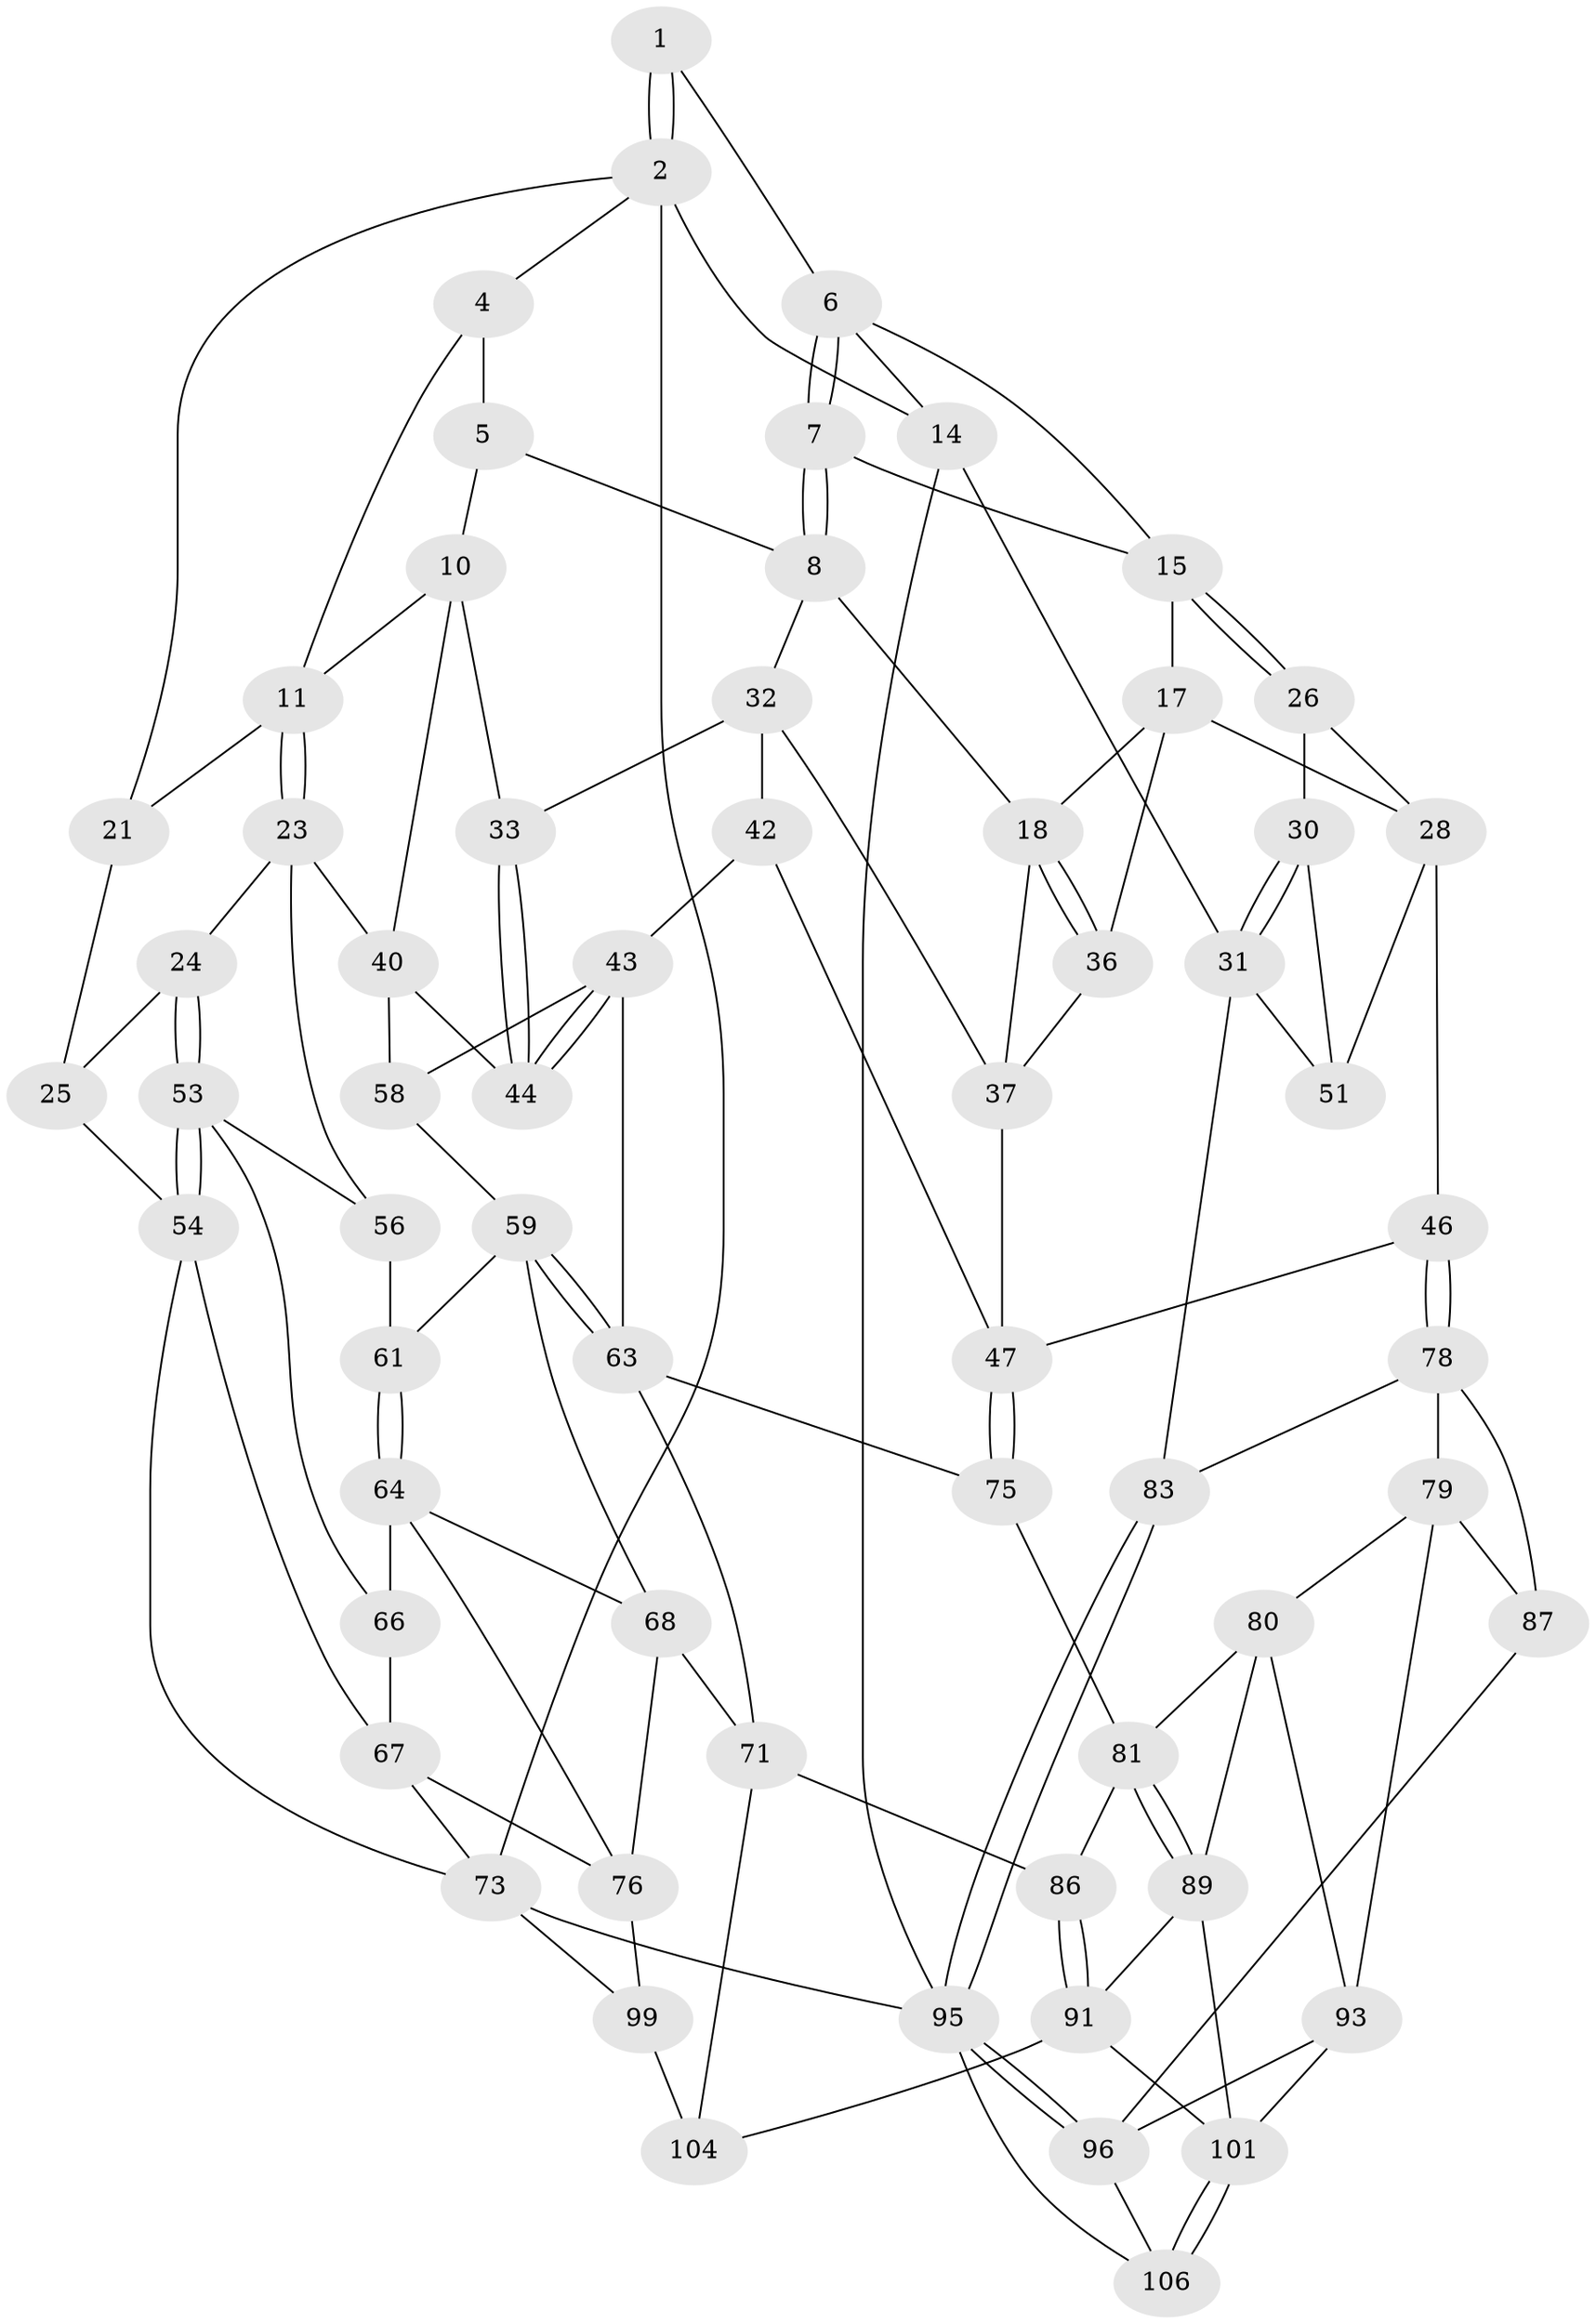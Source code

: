 // original degree distribution, {3: 0.018867924528301886, 6: 0.22641509433962265, 4: 0.24528301886792453, 5: 0.5094339622641509}
// Generated by graph-tools (version 1.1) at 2025/11/02/27/25 16:11:56]
// undirected, 63 vertices, 134 edges
graph export_dot {
graph [start="1"]
  node [color=gray90,style=filled];
  1 [pos="+0.3656409270456809+0"];
  2 [pos="+0+0",super="+3"];
  4 [pos="+0.19007800161905938+0.11573990602510881"];
  5 [pos="+0.28966650701760527+0.07775725157699259",super="+9"];
  6 [pos="+0.7104352706022125+0",super="+13"];
  7 [pos="+0.6743111508686441+0.10273583443913965"];
  8 [pos="+0.638971900468083+0.15951883394936972",super="+20"];
  10 [pos="+0.3446242203874301+0.31061104349288565",super="+34"];
  11 [pos="+0.15237243255782681+0.259326729682463",super="+12"];
  14 [pos="+1+0"];
  15 [pos="+0.9732549008143344+0.27135009201896254",super="+16"];
  17 [pos="+0.8402807229944531+0.365376848699597",super="+29"];
  18 [pos="+0.7035991410002727+0.3165823395202003",super="+19"];
  21 [pos="+0+0.02079635832483203",super="+22"];
  23 [pos="+0.17689924979293956+0.42789662963290753",super="+41"];
  24 [pos="+0.09696581290651171+0.4720500715595765"];
  25 [pos="+0.027509632138635137+0.4256785549708668",super="+50"];
  26 [pos="+1+0.2802766492641721",super="+27"];
  28 [pos="+0.8839119728781565+0.4435389904702367",super="+45"];
  30 [pos="+1+0.2777319506305584",super="+35"];
  31 [pos="+1+0.21656838922351027",super="+52"];
  32 [pos="+0.5014178858238367+0.3113564266669168",super="+38"];
  33 [pos="+0.4691891290482151+0.3332667919362044"];
  36 [pos="+0.7655709769477316+0.4311632946791971"];
  37 [pos="+0.6344567109027811+0.26191886439099976",super="+39"];
  40 [pos="+0.31844226628237543+0.43919982491192694",super="+49"];
  42 [pos="+0.6391453507406346+0.5742277846173985"];
  43 [pos="+0.5641994636393872+0.5668428251928047",super="+62"];
  44 [pos="+0.529612120487393+0.526930955603231"];
  46 [pos="+0.7509682319975683+0.6411449863674257"];
  47 [pos="+0.7090626707844903+0.6146363021120255",super="+48"];
  51 [pos="+1+0.6336081221233612"];
  53 [pos="+0.10149160170489079+0.4958864290574021",super="+57"];
  54 [pos="+0+0.6634014270758556",super="+55"];
  56 [pos="+0.2811734058746293+0.566329098090393"];
  58 [pos="+0.41528866017681715+0.5645251449001603"];
  59 [pos="+0.3678589669611262+0.6099478970318181",super="+60"];
  61 [pos="+0.2834445597727072+0.5698228976256017"];
  63 [pos="+0.47270955087764926+0.6712752488672535",super="+70"];
  64 [pos="+0.2757261715562912+0.6166718896668825",super="+65"];
  66 [pos="+0.13611313420840174+0.6541356701246499"];
  67 [pos="+0.07759467151489313+0.67930350114666",super="+77"];
  68 [pos="+0.3515902861222795+0.8285052267945983",super="+69"];
  71 [pos="+0.39174080209997675+0.8169355613555412",super="+72"];
  73 [pos="+0+1",super="+74"];
  75 [pos="+0.5609515399297899+0.7500411170469714"];
  76 [pos="+0.2546164050694213+0.8042216797918232",super="+85"];
  78 [pos="+0.7578981784670987+0.7074491726975278",super="+84"];
  79 [pos="+0.7462748929948075+0.7460403846918539",super="+88"];
  80 [pos="+0.6979502747949601+0.8118535741766805",super="+92"];
  81 [pos="+0.6264462308171335+0.8283803358651775",super="+82"];
  83 [pos="+1+0.7048927724656675"];
  86 [pos="+0.5238224780597142+0.889557882299364"];
  87 [pos="+0.9023312520727617+0.8586524017745182"];
  89 [pos="+0.632780237167189+0.9268525259150807",super="+90"];
  91 [pos="+0.5313528824545203+0.9128226664859218",super="+103"];
  93 [pos="+0.8256207479563562+0.908579256567892",super="+94"];
  95 [pos="+1+1",super="+98"];
  96 [pos="+0.9228414924594665+0.9059422937625927",super="+97"];
  99 [pos="+0.07862974626854237+1",super="+100"];
  101 [pos="+0.7202093368432835+1",super="+102"];
  104 [pos="+0.459873774124981+1",super="+105"];
  106 [pos="+1+1"];
  1 -- 2;
  1 -- 2;
  1 -- 6;
  2 -- 14;
  2 -- 73;
  2 -- 4;
  2 -- 21;
  4 -- 5;
  4 -- 11;
  5 -- 8;
  5 -- 10;
  6 -- 7;
  6 -- 7;
  6 -- 15;
  6 -- 14;
  7 -- 8;
  7 -- 8;
  7 -- 15;
  8 -- 32;
  8 -- 18;
  10 -- 11;
  10 -- 40;
  10 -- 33;
  11 -- 23;
  11 -- 23;
  11 -- 21;
  14 -- 31;
  14 -- 95;
  15 -- 26;
  15 -- 26;
  15 -- 17;
  17 -- 18;
  17 -- 28;
  17 -- 36;
  18 -- 36;
  18 -- 36;
  18 -- 37;
  21 -- 25 [weight=2];
  23 -- 24;
  23 -- 40;
  23 -- 56;
  24 -- 25;
  24 -- 53;
  24 -- 53;
  25 -- 54;
  26 -- 30 [weight=2];
  26 -- 28;
  28 -- 51;
  28 -- 46;
  30 -- 31;
  30 -- 31;
  30 -- 51;
  31 -- 83;
  31 -- 51;
  32 -- 33;
  32 -- 42;
  32 -- 37;
  33 -- 44;
  33 -- 44;
  36 -- 37;
  37 -- 47;
  40 -- 58;
  40 -- 44;
  42 -- 43;
  42 -- 47;
  43 -- 44;
  43 -- 44;
  43 -- 58;
  43 -- 63;
  46 -- 47;
  46 -- 78;
  46 -- 78;
  47 -- 75;
  47 -- 75;
  53 -- 54;
  53 -- 54;
  53 -- 56;
  53 -- 66;
  54 -- 67;
  54 -- 73;
  56 -- 61;
  58 -- 59;
  59 -- 63;
  59 -- 63;
  59 -- 68;
  59 -- 61;
  61 -- 64;
  61 -- 64;
  63 -- 75;
  63 -- 71;
  64 -- 66;
  64 -- 76;
  64 -- 68;
  66 -- 67;
  67 -- 73;
  67 -- 76;
  68 -- 71;
  68 -- 76;
  71 -- 86;
  71 -- 104;
  73 -- 99;
  73 -- 95;
  75 -- 81;
  76 -- 99;
  78 -- 79;
  78 -- 83;
  78 -- 87;
  79 -- 80;
  79 -- 93;
  79 -- 87;
  80 -- 81;
  80 -- 89;
  80 -- 93;
  81 -- 89;
  81 -- 89;
  81 -- 86;
  83 -- 95;
  83 -- 95;
  86 -- 91;
  86 -- 91;
  87 -- 96;
  89 -- 91;
  89 -- 101;
  91 -- 104;
  91 -- 101;
  93 -- 101;
  93 -- 96;
  95 -- 96;
  95 -- 96;
  95 -- 106;
  96 -- 106;
  99 -- 104 [weight=2];
  101 -- 106;
  101 -- 106;
}
